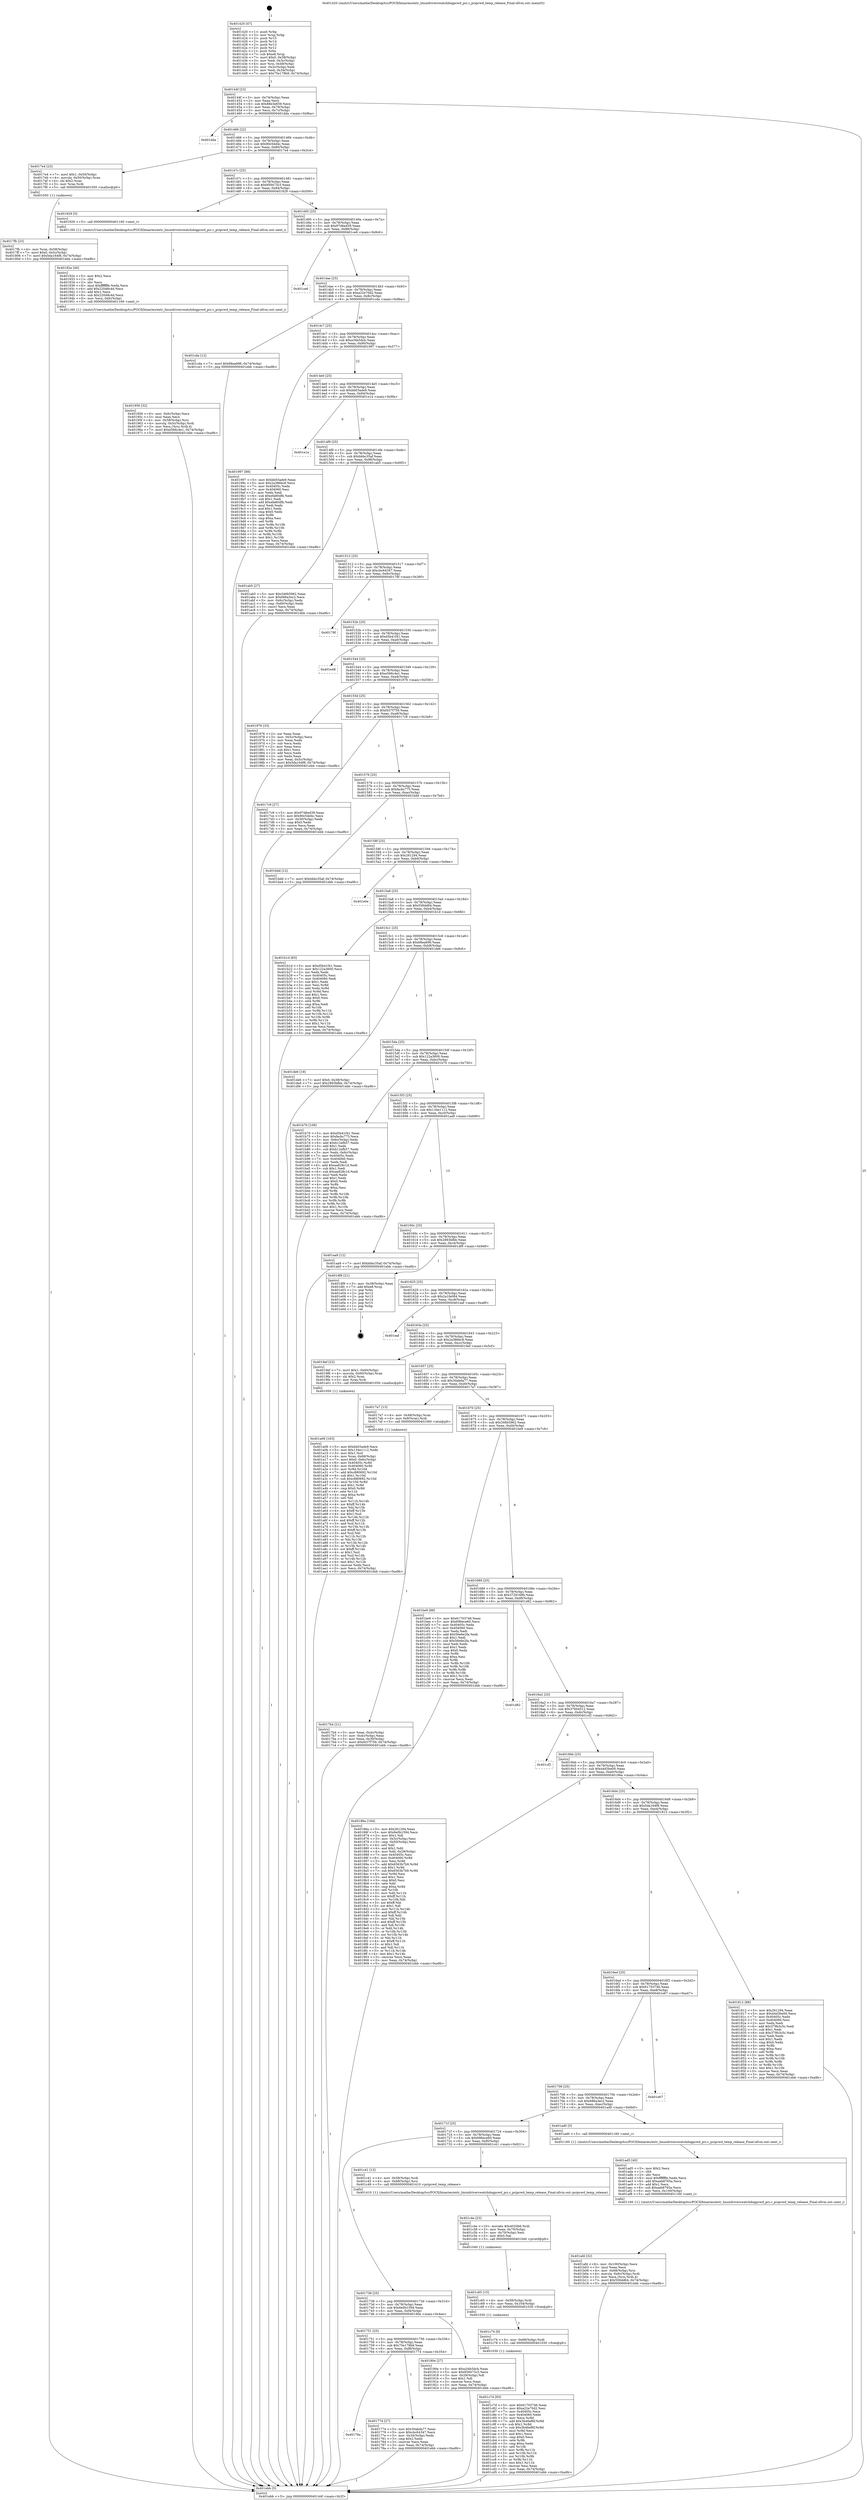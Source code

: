 digraph "0x401420" {
  label = "0x401420 (/mnt/c/Users/mathe/Desktop/tcc/POCII/binaries/extr_linuxdriverswatchdogpcwd_pci.c_pcipcwd_temp_release_Final-ollvm.out::main(0))"
  labelloc = "t"
  node[shape=record]

  Entry [label="",width=0.3,height=0.3,shape=circle,fillcolor=black,style=filled]
  "0x40144f" [label="{
     0x40144f [23]\l
     | [instrs]\l
     &nbsp;&nbsp;0x40144f \<+3\>: mov -0x74(%rbp),%eax\l
     &nbsp;&nbsp;0x401452 \<+2\>: mov %eax,%ecx\l
     &nbsp;&nbsp;0x401454 \<+6\>: sub $0x88e3e659,%ecx\l
     &nbsp;&nbsp;0x40145a \<+3\>: mov %eax,-0x78(%rbp)\l
     &nbsp;&nbsp;0x40145d \<+3\>: mov %ecx,-0x7c(%rbp)\l
     &nbsp;&nbsp;0x401460 \<+6\>: je 0000000000401dda \<main+0x9ba\>\l
  }"]
  "0x401dda" [label="{
     0x401dda\l
  }", style=dashed]
  "0x401466" [label="{
     0x401466 [22]\l
     | [instrs]\l
     &nbsp;&nbsp;0x401466 \<+5\>: jmp 000000000040146b \<main+0x4b\>\l
     &nbsp;&nbsp;0x40146b \<+3\>: mov -0x78(%rbp),%eax\l
     &nbsp;&nbsp;0x40146e \<+5\>: sub $0x90c5dd4c,%eax\l
     &nbsp;&nbsp;0x401473 \<+3\>: mov %eax,-0x80(%rbp)\l
     &nbsp;&nbsp;0x401476 \<+6\>: je 00000000004017e4 \<main+0x3c4\>\l
  }"]
  Exit [label="",width=0.3,height=0.3,shape=circle,fillcolor=black,style=filled,peripheries=2]
  "0x4017e4" [label="{
     0x4017e4 [23]\l
     | [instrs]\l
     &nbsp;&nbsp;0x4017e4 \<+7\>: movl $0x1,-0x50(%rbp)\l
     &nbsp;&nbsp;0x4017eb \<+4\>: movslq -0x50(%rbp),%rax\l
     &nbsp;&nbsp;0x4017ef \<+4\>: shl $0x2,%rax\l
     &nbsp;&nbsp;0x4017f3 \<+3\>: mov %rax,%rdi\l
     &nbsp;&nbsp;0x4017f6 \<+5\>: call 0000000000401050 \<malloc@plt\>\l
     | [calls]\l
     &nbsp;&nbsp;0x401050 \{1\} (unknown)\l
  }"]
  "0x40147c" [label="{
     0x40147c [25]\l
     | [instrs]\l
     &nbsp;&nbsp;0x40147c \<+5\>: jmp 0000000000401481 \<main+0x61\>\l
     &nbsp;&nbsp;0x401481 \<+3\>: mov -0x78(%rbp),%eax\l
     &nbsp;&nbsp;0x401484 \<+5\>: sub $0x959473c3,%eax\l
     &nbsp;&nbsp;0x401489 \<+6\>: mov %eax,-0x84(%rbp)\l
     &nbsp;&nbsp;0x40148f \<+6\>: je 0000000000401929 \<main+0x509\>\l
  }"]
  "0x401c7d" [label="{
     0x401c7d [93]\l
     | [instrs]\l
     &nbsp;&nbsp;0x401c7d \<+5\>: mov $0x61703746,%eax\l
     &nbsp;&nbsp;0x401c82 \<+5\>: mov $0xa22e70d2,%esi\l
     &nbsp;&nbsp;0x401c87 \<+7\>: mov 0x40405c,%ecx\l
     &nbsp;&nbsp;0x401c8e \<+7\>: mov 0x404060,%edx\l
     &nbsp;&nbsp;0x401c95 \<+3\>: mov %ecx,%r8d\l
     &nbsp;&nbsp;0x401c98 \<+7\>: add $0x3b46ef6f,%r8d\l
     &nbsp;&nbsp;0x401c9f \<+4\>: sub $0x1,%r8d\l
     &nbsp;&nbsp;0x401ca3 \<+7\>: sub $0x3b46ef6f,%r8d\l
     &nbsp;&nbsp;0x401caa \<+4\>: imul %r8d,%ecx\l
     &nbsp;&nbsp;0x401cae \<+3\>: and $0x1,%ecx\l
     &nbsp;&nbsp;0x401cb1 \<+3\>: cmp $0x0,%ecx\l
     &nbsp;&nbsp;0x401cb4 \<+4\>: sete %r9b\l
     &nbsp;&nbsp;0x401cb8 \<+3\>: cmp $0xa,%edx\l
     &nbsp;&nbsp;0x401cbb \<+4\>: setl %r10b\l
     &nbsp;&nbsp;0x401cbf \<+3\>: mov %r9b,%r11b\l
     &nbsp;&nbsp;0x401cc2 \<+3\>: and %r10b,%r11b\l
     &nbsp;&nbsp;0x401cc5 \<+3\>: xor %r10b,%r9b\l
     &nbsp;&nbsp;0x401cc8 \<+3\>: or %r9b,%r11b\l
     &nbsp;&nbsp;0x401ccb \<+4\>: test $0x1,%r11b\l
     &nbsp;&nbsp;0x401ccf \<+3\>: cmovne %esi,%eax\l
     &nbsp;&nbsp;0x401cd2 \<+3\>: mov %eax,-0x74(%rbp)\l
     &nbsp;&nbsp;0x401cd5 \<+5\>: jmp 0000000000401ebb \<main+0xa9b\>\l
  }"]
  "0x401929" [label="{
     0x401929 [5]\l
     | [instrs]\l
     &nbsp;&nbsp;0x401929 \<+5\>: call 0000000000401160 \<next_i\>\l
     | [calls]\l
     &nbsp;&nbsp;0x401160 \{1\} (/mnt/c/Users/mathe/Desktop/tcc/POCII/binaries/extr_linuxdriverswatchdogpcwd_pci.c_pcipcwd_temp_release_Final-ollvm.out::next_i)\l
  }"]
  "0x401495" [label="{
     0x401495 [25]\l
     | [instrs]\l
     &nbsp;&nbsp;0x401495 \<+5\>: jmp 000000000040149a \<main+0x7a\>\l
     &nbsp;&nbsp;0x40149a \<+3\>: mov -0x78(%rbp),%eax\l
     &nbsp;&nbsp;0x40149d \<+5\>: sub $0x97d6ed39,%eax\l
     &nbsp;&nbsp;0x4014a2 \<+6\>: mov %eax,-0x88(%rbp)\l
     &nbsp;&nbsp;0x4014a8 \<+6\>: je 0000000000401ce6 \<main+0x8c6\>\l
  }"]
  "0x401c74" [label="{
     0x401c74 [9]\l
     | [instrs]\l
     &nbsp;&nbsp;0x401c74 \<+4\>: mov -0x68(%rbp),%rdi\l
     &nbsp;&nbsp;0x401c78 \<+5\>: call 0000000000401030 \<free@plt\>\l
     | [calls]\l
     &nbsp;&nbsp;0x401030 \{1\} (unknown)\l
  }"]
  "0x401ce6" [label="{
     0x401ce6\l
  }", style=dashed]
  "0x4014ae" [label="{
     0x4014ae [25]\l
     | [instrs]\l
     &nbsp;&nbsp;0x4014ae \<+5\>: jmp 00000000004014b3 \<main+0x93\>\l
     &nbsp;&nbsp;0x4014b3 \<+3\>: mov -0x78(%rbp),%eax\l
     &nbsp;&nbsp;0x4014b6 \<+5\>: sub $0xa22e70d2,%eax\l
     &nbsp;&nbsp;0x4014bb \<+6\>: mov %eax,-0x8c(%rbp)\l
     &nbsp;&nbsp;0x4014c1 \<+6\>: je 0000000000401cda \<main+0x8ba\>\l
  }"]
  "0x401c65" [label="{
     0x401c65 [15]\l
     | [instrs]\l
     &nbsp;&nbsp;0x401c65 \<+4\>: mov -0x58(%rbp),%rdi\l
     &nbsp;&nbsp;0x401c69 \<+6\>: mov %eax,-0x104(%rbp)\l
     &nbsp;&nbsp;0x401c6f \<+5\>: call 0000000000401030 \<free@plt\>\l
     | [calls]\l
     &nbsp;&nbsp;0x401030 \{1\} (unknown)\l
  }"]
  "0x401cda" [label="{
     0x401cda [12]\l
     | [instrs]\l
     &nbsp;&nbsp;0x401cda \<+7\>: movl $0x68ea696,-0x74(%rbp)\l
     &nbsp;&nbsp;0x401ce1 \<+5\>: jmp 0000000000401ebb \<main+0xa9b\>\l
  }"]
  "0x4014c7" [label="{
     0x4014c7 [25]\l
     | [instrs]\l
     &nbsp;&nbsp;0x4014c7 \<+5\>: jmp 00000000004014cc \<main+0xac\>\l
     &nbsp;&nbsp;0x4014cc \<+3\>: mov -0x78(%rbp),%eax\l
     &nbsp;&nbsp;0x4014cf \<+5\>: sub $0xa34b5dcb,%eax\l
     &nbsp;&nbsp;0x4014d4 \<+6\>: mov %eax,-0x90(%rbp)\l
     &nbsp;&nbsp;0x4014da \<+6\>: je 0000000000401997 \<main+0x577\>\l
  }"]
  "0x401c4e" [label="{
     0x401c4e [23]\l
     | [instrs]\l
     &nbsp;&nbsp;0x401c4e \<+10\>: movabs $0x4020b6,%rdi\l
     &nbsp;&nbsp;0x401c58 \<+3\>: mov %eax,-0x70(%rbp)\l
     &nbsp;&nbsp;0x401c5b \<+3\>: mov -0x70(%rbp),%esi\l
     &nbsp;&nbsp;0x401c5e \<+2\>: mov $0x0,%al\l
     &nbsp;&nbsp;0x401c60 \<+5\>: call 0000000000401040 \<printf@plt\>\l
     | [calls]\l
     &nbsp;&nbsp;0x401040 \{1\} (unknown)\l
  }"]
  "0x401997" [label="{
     0x401997 [88]\l
     | [instrs]\l
     &nbsp;&nbsp;0x401997 \<+5\>: mov $0xbb03ade9,%eax\l
     &nbsp;&nbsp;0x40199c \<+5\>: mov $0x2a386bc8,%ecx\l
     &nbsp;&nbsp;0x4019a1 \<+7\>: mov 0x40405c,%edx\l
     &nbsp;&nbsp;0x4019a8 \<+7\>: mov 0x404060,%esi\l
     &nbsp;&nbsp;0x4019af \<+2\>: mov %edx,%edi\l
     &nbsp;&nbsp;0x4019b1 \<+6\>: sub $0xefa80dfb,%edi\l
     &nbsp;&nbsp;0x4019b7 \<+3\>: sub $0x1,%edi\l
     &nbsp;&nbsp;0x4019ba \<+6\>: add $0xefa80dfb,%edi\l
     &nbsp;&nbsp;0x4019c0 \<+3\>: imul %edi,%edx\l
     &nbsp;&nbsp;0x4019c3 \<+3\>: and $0x1,%edx\l
     &nbsp;&nbsp;0x4019c6 \<+3\>: cmp $0x0,%edx\l
     &nbsp;&nbsp;0x4019c9 \<+4\>: sete %r8b\l
     &nbsp;&nbsp;0x4019cd \<+3\>: cmp $0xa,%esi\l
     &nbsp;&nbsp;0x4019d0 \<+4\>: setl %r9b\l
     &nbsp;&nbsp;0x4019d4 \<+3\>: mov %r8b,%r10b\l
     &nbsp;&nbsp;0x4019d7 \<+3\>: and %r9b,%r10b\l
     &nbsp;&nbsp;0x4019da \<+3\>: xor %r9b,%r8b\l
     &nbsp;&nbsp;0x4019dd \<+3\>: or %r8b,%r10b\l
     &nbsp;&nbsp;0x4019e0 \<+4\>: test $0x1,%r10b\l
     &nbsp;&nbsp;0x4019e4 \<+3\>: cmovne %ecx,%eax\l
     &nbsp;&nbsp;0x4019e7 \<+3\>: mov %eax,-0x74(%rbp)\l
     &nbsp;&nbsp;0x4019ea \<+5\>: jmp 0000000000401ebb \<main+0xa9b\>\l
  }"]
  "0x4014e0" [label="{
     0x4014e0 [25]\l
     | [instrs]\l
     &nbsp;&nbsp;0x4014e0 \<+5\>: jmp 00000000004014e5 \<main+0xc5\>\l
     &nbsp;&nbsp;0x4014e5 \<+3\>: mov -0x78(%rbp),%eax\l
     &nbsp;&nbsp;0x4014e8 \<+5\>: sub $0xbb03ade9,%eax\l
     &nbsp;&nbsp;0x4014ed \<+6\>: mov %eax,-0x94(%rbp)\l
     &nbsp;&nbsp;0x4014f3 \<+6\>: je 0000000000401e1a \<main+0x9fa\>\l
  }"]
  "0x401afd" [label="{
     0x401afd [32]\l
     | [instrs]\l
     &nbsp;&nbsp;0x401afd \<+6\>: mov -0x100(%rbp),%ecx\l
     &nbsp;&nbsp;0x401b03 \<+3\>: imul %eax,%ecx\l
     &nbsp;&nbsp;0x401b06 \<+4\>: mov -0x68(%rbp),%rsi\l
     &nbsp;&nbsp;0x401b0a \<+4\>: movslq -0x6c(%rbp),%rdi\l
     &nbsp;&nbsp;0x401b0e \<+3\>: mov %ecx,(%rsi,%rdi,4)\l
     &nbsp;&nbsp;0x401b11 \<+7\>: movl $0x556dd64,-0x74(%rbp)\l
     &nbsp;&nbsp;0x401b18 \<+5\>: jmp 0000000000401ebb \<main+0xa9b\>\l
  }"]
  "0x401e1a" [label="{
     0x401e1a\l
  }", style=dashed]
  "0x4014f9" [label="{
     0x4014f9 [25]\l
     | [instrs]\l
     &nbsp;&nbsp;0x4014f9 \<+5\>: jmp 00000000004014fe \<main+0xde\>\l
     &nbsp;&nbsp;0x4014fe \<+3\>: mov -0x78(%rbp),%eax\l
     &nbsp;&nbsp;0x401501 \<+5\>: sub $0xbbbc35af,%eax\l
     &nbsp;&nbsp;0x401506 \<+6\>: mov %eax,-0x98(%rbp)\l
     &nbsp;&nbsp;0x40150c \<+6\>: je 0000000000401ab5 \<main+0x695\>\l
  }"]
  "0x401ad5" [label="{
     0x401ad5 [40]\l
     | [instrs]\l
     &nbsp;&nbsp;0x401ad5 \<+5\>: mov $0x2,%ecx\l
     &nbsp;&nbsp;0x401ada \<+1\>: cltd\l
     &nbsp;&nbsp;0x401adb \<+2\>: idiv %ecx\l
     &nbsp;&nbsp;0x401add \<+6\>: imul $0xfffffffe,%edx,%ecx\l
     &nbsp;&nbsp;0x401ae3 \<+6\>: add $0xaeb8765a,%ecx\l
     &nbsp;&nbsp;0x401ae9 \<+3\>: add $0x1,%ecx\l
     &nbsp;&nbsp;0x401aec \<+6\>: sub $0xaeb8765a,%ecx\l
     &nbsp;&nbsp;0x401af2 \<+6\>: mov %ecx,-0x100(%rbp)\l
     &nbsp;&nbsp;0x401af8 \<+5\>: call 0000000000401160 \<next_i\>\l
     | [calls]\l
     &nbsp;&nbsp;0x401160 \{1\} (/mnt/c/Users/mathe/Desktop/tcc/POCII/binaries/extr_linuxdriverswatchdogpcwd_pci.c_pcipcwd_temp_release_Final-ollvm.out::next_i)\l
  }"]
  "0x401ab5" [label="{
     0x401ab5 [27]\l
     | [instrs]\l
     &nbsp;&nbsp;0x401ab5 \<+5\>: mov $0x346b5962,%eax\l
     &nbsp;&nbsp;0x401aba \<+5\>: mov $0x686a3ec2,%ecx\l
     &nbsp;&nbsp;0x401abf \<+3\>: mov -0x6c(%rbp),%edx\l
     &nbsp;&nbsp;0x401ac2 \<+3\>: cmp -0x60(%rbp),%edx\l
     &nbsp;&nbsp;0x401ac5 \<+3\>: cmovl %ecx,%eax\l
     &nbsp;&nbsp;0x401ac8 \<+3\>: mov %eax,-0x74(%rbp)\l
     &nbsp;&nbsp;0x401acb \<+5\>: jmp 0000000000401ebb \<main+0xa9b\>\l
  }"]
  "0x401512" [label="{
     0x401512 [25]\l
     | [instrs]\l
     &nbsp;&nbsp;0x401512 \<+5\>: jmp 0000000000401517 \<main+0xf7\>\l
     &nbsp;&nbsp;0x401517 \<+3\>: mov -0x78(%rbp),%eax\l
     &nbsp;&nbsp;0x40151a \<+5\>: sub $0xcbc64347,%eax\l
     &nbsp;&nbsp;0x40151f \<+6\>: mov %eax,-0x9c(%rbp)\l
     &nbsp;&nbsp;0x401525 \<+6\>: je 000000000040178f \<main+0x36f\>\l
  }"]
  "0x401a06" [label="{
     0x401a06 [163]\l
     | [instrs]\l
     &nbsp;&nbsp;0x401a06 \<+5\>: mov $0xbb03ade9,%ecx\l
     &nbsp;&nbsp;0x401a0b \<+5\>: mov $0x134e1112,%edx\l
     &nbsp;&nbsp;0x401a10 \<+3\>: mov $0x1,%sil\l
     &nbsp;&nbsp;0x401a13 \<+4\>: mov %rax,-0x68(%rbp)\l
     &nbsp;&nbsp;0x401a17 \<+7\>: movl $0x0,-0x6c(%rbp)\l
     &nbsp;&nbsp;0x401a1e \<+8\>: mov 0x40405c,%r8d\l
     &nbsp;&nbsp;0x401a26 \<+8\>: mov 0x404060,%r9d\l
     &nbsp;&nbsp;0x401a2e \<+3\>: mov %r8d,%r10d\l
     &nbsp;&nbsp;0x401a31 \<+7\>: add $0xc880692,%r10d\l
     &nbsp;&nbsp;0x401a38 \<+4\>: sub $0x1,%r10d\l
     &nbsp;&nbsp;0x401a3c \<+7\>: sub $0xc880692,%r10d\l
     &nbsp;&nbsp;0x401a43 \<+4\>: imul %r10d,%r8d\l
     &nbsp;&nbsp;0x401a47 \<+4\>: and $0x1,%r8d\l
     &nbsp;&nbsp;0x401a4b \<+4\>: cmp $0x0,%r8d\l
     &nbsp;&nbsp;0x401a4f \<+4\>: sete %r11b\l
     &nbsp;&nbsp;0x401a53 \<+4\>: cmp $0xa,%r9d\l
     &nbsp;&nbsp;0x401a57 \<+3\>: setl %bl\l
     &nbsp;&nbsp;0x401a5a \<+3\>: mov %r11b,%r14b\l
     &nbsp;&nbsp;0x401a5d \<+4\>: xor $0xff,%r14b\l
     &nbsp;&nbsp;0x401a61 \<+3\>: mov %bl,%r15b\l
     &nbsp;&nbsp;0x401a64 \<+4\>: xor $0xff,%r15b\l
     &nbsp;&nbsp;0x401a68 \<+4\>: xor $0x1,%sil\l
     &nbsp;&nbsp;0x401a6c \<+3\>: mov %r14b,%r12b\l
     &nbsp;&nbsp;0x401a6f \<+4\>: and $0xff,%r12b\l
     &nbsp;&nbsp;0x401a73 \<+3\>: and %sil,%r11b\l
     &nbsp;&nbsp;0x401a76 \<+3\>: mov %r15b,%r13b\l
     &nbsp;&nbsp;0x401a79 \<+4\>: and $0xff,%r13b\l
     &nbsp;&nbsp;0x401a7d \<+3\>: and %sil,%bl\l
     &nbsp;&nbsp;0x401a80 \<+3\>: or %r11b,%r12b\l
     &nbsp;&nbsp;0x401a83 \<+3\>: or %bl,%r13b\l
     &nbsp;&nbsp;0x401a86 \<+3\>: xor %r13b,%r12b\l
     &nbsp;&nbsp;0x401a89 \<+3\>: or %r15b,%r14b\l
     &nbsp;&nbsp;0x401a8c \<+4\>: xor $0xff,%r14b\l
     &nbsp;&nbsp;0x401a90 \<+4\>: or $0x1,%sil\l
     &nbsp;&nbsp;0x401a94 \<+3\>: and %sil,%r14b\l
     &nbsp;&nbsp;0x401a97 \<+3\>: or %r14b,%r12b\l
     &nbsp;&nbsp;0x401a9a \<+4\>: test $0x1,%r12b\l
     &nbsp;&nbsp;0x401a9e \<+3\>: cmovne %edx,%ecx\l
     &nbsp;&nbsp;0x401aa1 \<+3\>: mov %ecx,-0x74(%rbp)\l
     &nbsp;&nbsp;0x401aa4 \<+5\>: jmp 0000000000401ebb \<main+0xa9b\>\l
  }"]
  "0x40178f" [label="{
     0x40178f\l
  }", style=dashed]
  "0x40152b" [label="{
     0x40152b [25]\l
     | [instrs]\l
     &nbsp;&nbsp;0x40152b \<+5\>: jmp 0000000000401530 \<main+0x110\>\l
     &nbsp;&nbsp;0x401530 \<+3\>: mov -0x78(%rbp),%eax\l
     &nbsp;&nbsp;0x401533 \<+5\>: sub $0xd5b41f41,%eax\l
     &nbsp;&nbsp;0x401538 \<+6\>: mov %eax,-0xa0(%rbp)\l
     &nbsp;&nbsp;0x40153e \<+6\>: je 0000000000401e48 \<main+0xa28\>\l
  }"]
  "0x401956" [label="{
     0x401956 [32]\l
     | [instrs]\l
     &nbsp;&nbsp;0x401956 \<+6\>: mov -0xfc(%rbp),%ecx\l
     &nbsp;&nbsp;0x40195c \<+3\>: imul %eax,%ecx\l
     &nbsp;&nbsp;0x40195f \<+4\>: mov -0x58(%rbp),%rsi\l
     &nbsp;&nbsp;0x401963 \<+4\>: movslq -0x5c(%rbp),%rdi\l
     &nbsp;&nbsp;0x401967 \<+3\>: mov %ecx,(%rsi,%rdi,4)\l
     &nbsp;&nbsp;0x40196a \<+7\>: movl $0xe566c4e1,-0x74(%rbp)\l
     &nbsp;&nbsp;0x401971 \<+5\>: jmp 0000000000401ebb \<main+0xa9b\>\l
  }"]
  "0x401e48" [label="{
     0x401e48\l
  }", style=dashed]
  "0x401544" [label="{
     0x401544 [25]\l
     | [instrs]\l
     &nbsp;&nbsp;0x401544 \<+5\>: jmp 0000000000401549 \<main+0x129\>\l
     &nbsp;&nbsp;0x401549 \<+3\>: mov -0x78(%rbp),%eax\l
     &nbsp;&nbsp;0x40154c \<+5\>: sub $0xe566c4e1,%eax\l
     &nbsp;&nbsp;0x401551 \<+6\>: mov %eax,-0xa4(%rbp)\l
     &nbsp;&nbsp;0x401557 \<+6\>: je 0000000000401976 \<main+0x556\>\l
  }"]
  "0x40192e" [label="{
     0x40192e [40]\l
     | [instrs]\l
     &nbsp;&nbsp;0x40192e \<+5\>: mov $0x2,%ecx\l
     &nbsp;&nbsp;0x401933 \<+1\>: cltd\l
     &nbsp;&nbsp;0x401934 \<+2\>: idiv %ecx\l
     &nbsp;&nbsp;0x401936 \<+6\>: imul $0xfffffffe,%edx,%ecx\l
     &nbsp;&nbsp;0x40193c \<+6\>: add $0x22048c4d,%ecx\l
     &nbsp;&nbsp;0x401942 \<+3\>: add $0x1,%ecx\l
     &nbsp;&nbsp;0x401945 \<+6\>: sub $0x22048c4d,%ecx\l
     &nbsp;&nbsp;0x40194b \<+6\>: mov %ecx,-0xfc(%rbp)\l
     &nbsp;&nbsp;0x401951 \<+5\>: call 0000000000401160 \<next_i\>\l
     | [calls]\l
     &nbsp;&nbsp;0x401160 \{1\} (/mnt/c/Users/mathe/Desktop/tcc/POCII/binaries/extr_linuxdriverswatchdogpcwd_pci.c_pcipcwd_temp_release_Final-ollvm.out::next_i)\l
  }"]
  "0x401976" [label="{
     0x401976 [33]\l
     | [instrs]\l
     &nbsp;&nbsp;0x401976 \<+2\>: xor %eax,%eax\l
     &nbsp;&nbsp;0x401978 \<+3\>: mov -0x5c(%rbp),%ecx\l
     &nbsp;&nbsp;0x40197b \<+2\>: mov %eax,%edx\l
     &nbsp;&nbsp;0x40197d \<+2\>: sub %ecx,%edx\l
     &nbsp;&nbsp;0x40197f \<+2\>: mov %eax,%ecx\l
     &nbsp;&nbsp;0x401981 \<+3\>: sub $0x1,%ecx\l
     &nbsp;&nbsp;0x401984 \<+2\>: add %ecx,%edx\l
     &nbsp;&nbsp;0x401986 \<+2\>: sub %edx,%eax\l
     &nbsp;&nbsp;0x401988 \<+3\>: mov %eax,-0x5c(%rbp)\l
     &nbsp;&nbsp;0x40198b \<+7\>: movl $0x5da164f8,-0x74(%rbp)\l
     &nbsp;&nbsp;0x401992 \<+5\>: jmp 0000000000401ebb \<main+0xa9b\>\l
  }"]
  "0x40155d" [label="{
     0x40155d [25]\l
     | [instrs]\l
     &nbsp;&nbsp;0x40155d \<+5\>: jmp 0000000000401562 \<main+0x142\>\l
     &nbsp;&nbsp;0x401562 \<+3\>: mov -0x78(%rbp),%eax\l
     &nbsp;&nbsp;0x401565 \<+5\>: sub $0xf437f759,%eax\l
     &nbsp;&nbsp;0x40156a \<+6\>: mov %eax,-0xa8(%rbp)\l
     &nbsp;&nbsp;0x401570 \<+6\>: je 00000000004017c9 \<main+0x3a9\>\l
  }"]
  "0x4017fb" [label="{
     0x4017fb [23]\l
     | [instrs]\l
     &nbsp;&nbsp;0x4017fb \<+4\>: mov %rax,-0x58(%rbp)\l
     &nbsp;&nbsp;0x4017ff \<+7\>: movl $0x0,-0x5c(%rbp)\l
     &nbsp;&nbsp;0x401806 \<+7\>: movl $0x5da164f8,-0x74(%rbp)\l
     &nbsp;&nbsp;0x40180d \<+5\>: jmp 0000000000401ebb \<main+0xa9b\>\l
  }"]
  "0x4017c9" [label="{
     0x4017c9 [27]\l
     | [instrs]\l
     &nbsp;&nbsp;0x4017c9 \<+5\>: mov $0x97d6ed39,%eax\l
     &nbsp;&nbsp;0x4017ce \<+5\>: mov $0x90c5dd4c,%ecx\l
     &nbsp;&nbsp;0x4017d3 \<+3\>: mov -0x30(%rbp),%edx\l
     &nbsp;&nbsp;0x4017d6 \<+3\>: cmp $0x0,%edx\l
     &nbsp;&nbsp;0x4017d9 \<+3\>: cmove %ecx,%eax\l
     &nbsp;&nbsp;0x4017dc \<+3\>: mov %eax,-0x74(%rbp)\l
     &nbsp;&nbsp;0x4017df \<+5\>: jmp 0000000000401ebb \<main+0xa9b\>\l
  }"]
  "0x401576" [label="{
     0x401576 [25]\l
     | [instrs]\l
     &nbsp;&nbsp;0x401576 \<+5\>: jmp 000000000040157b \<main+0x15b\>\l
     &nbsp;&nbsp;0x40157b \<+3\>: mov -0x78(%rbp),%eax\l
     &nbsp;&nbsp;0x40157e \<+5\>: sub $0xfacbc775,%eax\l
     &nbsp;&nbsp;0x401583 \<+6\>: mov %eax,-0xac(%rbp)\l
     &nbsp;&nbsp;0x401589 \<+6\>: je 0000000000401bdd \<main+0x7bd\>\l
  }"]
  "0x4017b4" [label="{
     0x4017b4 [21]\l
     | [instrs]\l
     &nbsp;&nbsp;0x4017b4 \<+3\>: mov %eax,-0x4c(%rbp)\l
     &nbsp;&nbsp;0x4017b7 \<+3\>: mov -0x4c(%rbp),%eax\l
     &nbsp;&nbsp;0x4017ba \<+3\>: mov %eax,-0x30(%rbp)\l
     &nbsp;&nbsp;0x4017bd \<+7\>: movl $0xf437f759,-0x74(%rbp)\l
     &nbsp;&nbsp;0x4017c4 \<+5\>: jmp 0000000000401ebb \<main+0xa9b\>\l
  }"]
  "0x401bdd" [label="{
     0x401bdd [12]\l
     | [instrs]\l
     &nbsp;&nbsp;0x401bdd \<+7\>: movl $0xbbbc35af,-0x74(%rbp)\l
     &nbsp;&nbsp;0x401be4 \<+5\>: jmp 0000000000401ebb \<main+0xa9b\>\l
  }"]
  "0x40158f" [label="{
     0x40158f [25]\l
     | [instrs]\l
     &nbsp;&nbsp;0x40158f \<+5\>: jmp 0000000000401594 \<main+0x174\>\l
     &nbsp;&nbsp;0x401594 \<+3\>: mov -0x78(%rbp),%eax\l
     &nbsp;&nbsp;0x401597 \<+5\>: sub $0x261294,%eax\l
     &nbsp;&nbsp;0x40159c \<+6\>: mov %eax,-0xb0(%rbp)\l
     &nbsp;&nbsp;0x4015a2 \<+6\>: je 0000000000401e0e \<main+0x9ee\>\l
  }"]
  "0x401420" [label="{
     0x401420 [47]\l
     | [instrs]\l
     &nbsp;&nbsp;0x401420 \<+1\>: push %rbp\l
     &nbsp;&nbsp;0x401421 \<+3\>: mov %rsp,%rbp\l
     &nbsp;&nbsp;0x401424 \<+2\>: push %r15\l
     &nbsp;&nbsp;0x401426 \<+2\>: push %r14\l
     &nbsp;&nbsp;0x401428 \<+2\>: push %r13\l
     &nbsp;&nbsp;0x40142a \<+2\>: push %r12\l
     &nbsp;&nbsp;0x40142c \<+1\>: push %rbx\l
     &nbsp;&nbsp;0x40142d \<+7\>: sub $0xe8,%rsp\l
     &nbsp;&nbsp;0x401434 \<+7\>: movl $0x0,-0x38(%rbp)\l
     &nbsp;&nbsp;0x40143b \<+3\>: mov %edi,-0x3c(%rbp)\l
     &nbsp;&nbsp;0x40143e \<+4\>: mov %rsi,-0x48(%rbp)\l
     &nbsp;&nbsp;0x401442 \<+3\>: mov -0x3c(%rbp),%edi\l
     &nbsp;&nbsp;0x401445 \<+3\>: mov %edi,-0x34(%rbp)\l
     &nbsp;&nbsp;0x401448 \<+7\>: movl $0x75e178b9,-0x74(%rbp)\l
  }"]
  "0x401e0e" [label="{
     0x401e0e\l
  }", style=dashed]
  "0x4015a8" [label="{
     0x4015a8 [25]\l
     | [instrs]\l
     &nbsp;&nbsp;0x4015a8 \<+5\>: jmp 00000000004015ad \<main+0x18d\>\l
     &nbsp;&nbsp;0x4015ad \<+3\>: mov -0x78(%rbp),%eax\l
     &nbsp;&nbsp;0x4015b0 \<+5\>: sub $0x556dd64,%eax\l
     &nbsp;&nbsp;0x4015b5 \<+6\>: mov %eax,-0xb4(%rbp)\l
     &nbsp;&nbsp;0x4015bb \<+6\>: je 0000000000401b1d \<main+0x6fd\>\l
  }"]
  "0x401ebb" [label="{
     0x401ebb [5]\l
     | [instrs]\l
     &nbsp;&nbsp;0x401ebb \<+5\>: jmp 000000000040144f \<main+0x2f\>\l
  }"]
  "0x401b1d" [label="{
     0x401b1d [83]\l
     | [instrs]\l
     &nbsp;&nbsp;0x401b1d \<+5\>: mov $0xd5b41f41,%eax\l
     &nbsp;&nbsp;0x401b22 \<+5\>: mov $0x122a3600,%ecx\l
     &nbsp;&nbsp;0x401b27 \<+2\>: xor %edx,%edx\l
     &nbsp;&nbsp;0x401b29 \<+7\>: mov 0x40405c,%esi\l
     &nbsp;&nbsp;0x401b30 \<+7\>: mov 0x404060,%edi\l
     &nbsp;&nbsp;0x401b37 \<+3\>: sub $0x1,%edx\l
     &nbsp;&nbsp;0x401b3a \<+3\>: mov %esi,%r8d\l
     &nbsp;&nbsp;0x401b3d \<+3\>: add %edx,%r8d\l
     &nbsp;&nbsp;0x401b40 \<+4\>: imul %r8d,%esi\l
     &nbsp;&nbsp;0x401b44 \<+3\>: and $0x1,%esi\l
     &nbsp;&nbsp;0x401b47 \<+3\>: cmp $0x0,%esi\l
     &nbsp;&nbsp;0x401b4a \<+4\>: sete %r9b\l
     &nbsp;&nbsp;0x401b4e \<+3\>: cmp $0xa,%edi\l
     &nbsp;&nbsp;0x401b51 \<+4\>: setl %r10b\l
     &nbsp;&nbsp;0x401b55 \<+3\>: mov %r9b,%r11b\l
     &nbsp;&nbsp;0x401b58 \<+3\>: and %r10b,%r11b\l
     &nbsp;&nbsp;0x401b5b \<+3\>: xor %r10b,%r9b\l
     &nbsp;&nbsp;0x401b5e \<+3\>: or %r9b,%r11b\l
     &nbsp;&nbsp;0x401b61 \<+4\>: test $0x1,%r11b\l
     &nbsp;&nbsp;0x401b65 \<+3\>: cmovne %ecx,%eax\l
     &nbsp;&nbsp;0x401b68 \<+3\>: mov %eax,-0x74(%rbp)\l
     &nbsp;&nbsp;0x401b6b \<+5\>: jmp 0000000000401ebb \<main+0xa9b\>\l
  }"]
  "0x4015c1" [label="{
     0x4015c1 [25]\l
     | [instrs]\l
     &nbsp;&nbsp;0x4015c1 \<+5\>: jmp 00000000004015c6 \<main+0x1a6\>\l
     &nbsp;&nbsp;0x4015c6 \<+3\>: mov -0x78(%rbp),%eax\l
     &nbsp;&nbsp;0x4015c9 \<+5\>: sub $0x68ea696,%eax\l
     &nbsp;&nbsp;0x4015ce \<+6\>: mov %eax,-0xb8(%rbp)\l
     &nbsp;&nbsp;0x4015d4 \<+6\>: je 0000000000401de6 \<main+0x9c6\>\l
  }"]
  "0x40176a" [label="{
     0x40176a\l
  }", style=dashed]
  "0x401de6" [label="{
     0x401de6 [19]\l
     | [instrs]\l
     &nbsp;&nbsp;0x401de6 \<+7\>: movl $0x0,-0x38(%rbp)\l
     &nbsp;&nbsp;0x401ded \<+7\>: movl $0x2893bfbb,-0x74(%rbp)\l
     &nbsp;&nbsp;0x401df4 \<+5\>: jmp 0000000000401ebb \<main+0xa9b\>\l
  }"]
  "0x4015da" [label="{
     0x4015da [25]\l
     | [instrs]\l
     &nbsp;&nbsp;0x4015da \<+5\>: jmp 00000000004015df \<main+0x1bf\>\l
     &nbsp;&nbsp;0x4015df \<+3\>: mov -0x78(%rbp),%eax\l
     &nbsp;&nbsp;0x4015e2 \<+5\>: sub $0x122a3600,%eax\l
     &nbsp;&nbsp;0x4015e7 \<+6\>: mov %eax,-0xbc(%rbp)\l
     &nbsp;&nbsp;0x4015ed \<+6\>: je 0000000000401b70 \<main+0x750\>\l
  }"]
  "0x401774" [label="{
     0x401774 [27]\l
     | [instrs]\l
     &nbsp;&nbsp;0x401774 \<+5\>: mov $0x30abda77,%eax\l
     &nbsp;&nbsp;0x401779 \<+5\>: mov $0xcbc64347,%ecx\l
     &nbsp;&nbsp;0x40177e \<+3\>: mov -0x34(%rbp),%edx\l
     &nbsp;&nbsp;0x401781 \<+3\>: cmp $0x2,%edx\l
     &nbsp;&nbsp;0x401784 \<+3\>: cmovne %ecx,%eax\l
     &nbsp;&nbsp;0x401787 \<+3\>: mov %eax,-0x74(%rbp)\l
     &nbsp;&nbsp;0x40178a \<+5\>: jmp 0000000000401ebb \<main+0xa9b\>\l
  }"]
  "0x401b70" [label="{
     0x401b70 [109]\l
     | [instrs]\l
     &nbsp;&nbsp;0x401b70 \<+5\>: mov $0xd5b41f41,%eax\l
     &nbsp;&nbsp;0x401b75 \<+5\>: mov $0xfacbc775,%ecx\l
     &nbsp;&nbsp;0x401b7a \<+3\>: mov -0x6c(%rbp),%edx\l
     &nbsp;&nbsp;0x401b7d \<+6\>: add $0xb12efb57,%edx\l
     &nbsp;&nbsp;0x401b83 \<+3\>: add $0x1,%edx\l
     &nbsp;&nbsp;0x401b86 \<+6\>: sub $0xb12efb57,%edx\l
     &nbsp;&nbsp;0x401b8c \<+3\>: mov %edx,-0x6c(%rbp)\l
     &nbsp;&nbsp;0x401b8f \<+7\>: mov 0x40405c,%edx\l
     &nbsp;&nbsp;0x401b96 \<+7\>: mov 0x404060,%esi\l
     &nbsp;&nbsp;0x401b9d \<+2\>: mov %edx,%edi\l
     &nbsp;&nbsp;0x401b9f \<+6\>: add $0xaa828c1d,%edi\l
     &nbsp;&nbsp;0x401ba5 \<+3\>: sub $0x1,%edi\l
     &nbsp;&nbsp;0x401ba8 \<+6\>: sub $0xaa828c1d,%edi\l
     &nbsp;&nbsp;0x401bae \<+3\>: imul %edi,%edx\l
     &nbsp;&nbsp;0x401bb1 \<+3\>: and $0x1,%edx\l
     &nbsp;&nbsp;0x401bb4 \<+3\>: cmp $0x0,%edx\l
     &nbsp;&nbsp;0x401bb7 \<+4\>: sete %r8b\l
     &nbsp;&nbsp;0x401bbb \<+3\>: cmp $0xa,%esi\l
     &nbsp;&nbsp;0x401bbe \<+4\>: setl %r9b\l
     &nbsp;&nbsp;0x401bc2 \<+3\>: mov %r8b,%r10b\l
     &nbsp;&nbsp;0x401bc5 \<+3\>: and %r9b,%r10b\l
     &nbsp;&nbsp;0x401bc8 \<+3\>: xor %r9b,%r8b\l
     &nbsp;&nbsp;0x401bcb \<+3\>: or %r8b,%r10b\l
     &nbsp;&nbsp;0x401bce \<+4\>: test $0x1,%r10b\l
     &nbsp;&nbsp;0x401bd2 \<+3\>: cmovne %ecx,%eax\l
     &nbsp;&nbsp;0x401bd5 \<+3\>: mov %eax,-0x74(%rbp)\l
     &nbsp;&nbsp;0x401bd8 \<+5\>: jmp 0000000000401ebb \<main+0xa9b\>\l
  }"]
  "0x4015f3" [label="{
     0x4015f3 [25]\l
     | [instrs]\l
     &nbsp;&nbsp;0x4015f3 \<+5\>: jmp 00000000004015f8 \<main+0x1d8\>\l
     &nbsp;&nbsp;0x4015f8 \<+3\>: mov -0x78(%rbp),%eax\l
     &nbsp;&nbsp;0x4015fb \<+5\>: sub $0x134e1112,%eax\l
     &nbsp;&nbsp;0x401600 \<+6\>: mov %eax,-0xc0(%rbp)\l
     &nbsp;&nbsp;0x401606 \<+6\>: je 0000000000401aa9 \<main+0x689\>\l
  }"]
  "0x401751" [label="{
     0x401751 [25]\l
     | [instrs]\l
     &nbsp;&nbsp;0x401751 \<+5\>: jmp 0000000000401756 \<main+0x336\>\l
     &nbsp;&nbsp;0x401756 \<+3\>: mov -0x78(%rbp),%eax\l
     &nbsp;&nbsp;0x401759 \<+5\>: sub $0x75e178b9,%eax\l
     &nbsp;&nbsp;0x40175e \<+6\>: mov %eax,-0xf8(%rbp)\l
     &nbsp;&nbsp;0x401764 \<+6\>: je 0000000000401774 \<main+0x354\>\l
  }"]
  "0x401aa9" [label="{
     0x401aa9 [12]\l
     | [instrs]\l
     &nbsp;&nbsp;0x401aa9 \<+7\>: movl $0xbbbc35af,-0x74(%rbp)\l
     &nbsp;&nbsp;0x401ab0 \<+5\>: jmp 0000000000401ebb \<main+0xa9b\>\l
  }"]
  "0x40160c" [label="{
     0x40160c [25]\l
     | [instrs]\l
     &nbsp;&nbsp;0x40160c \<+5\>: jmp 0000000000401611 \<main+0x1f1\>\l
     &nbsp;&nbsp;0x401611 \<+3\>: mov -0x78(%rbp),%eax\l
     &nbsp;&nbsp;0x401614 \<+5\>: sub $0x2893bfbb,%eax\l
     &nbsp;&nbsp;0x401619 \<+6\>: mov %eax,-0xc4(%rbp)\l
     &nbsp;&nbsp;0x40161f \<+6\>: je 0000000000401df9 \<main+0x9d9\>\l
  }"]
  "0x40190e" [label="{
     0x40190e [27]\l
     | [instrs]\l
     &nbsp;&nbsp;0x40190e \<+5\>: mov $0xa34b5dcb,%eax\l
     &nbsp;&nbsp;0x401913 \<+5\>: mov $0x959473c3,%ecx\l
     &nbsp;&nbsp;0x401918 \<+3\>: mov -0x29(%rbp),%dl\l
     &nbsp;&nbsp;0x40191b \<+3\>: test $0x1,%dl\l
     &nbsp;&nbsp;0x40191e \<+3\>: cmovne %ecx,%eax\l
     &nbsp;&nbsp;0x401921 \<+3\>: mov %eax,-0x74(%rbp)\l
     &nbsp;&nbsp;0x401924 \<+5\>: jmp 0000000000401ebb \<main+0xa9b\>\l
  }"]
  "0x401df9" [label="{
     0x401df9 [21]\l
     | [instrs]\l
     &nbsp;&nbsp;0x401df9 \<+3\>: mov -0x38(%rbp),%eax\l
     &nbsp;&nbsp;0x401dfc \<+7\>: add $0xe8,%rsp\l
     &nbsp;&nbsp;0x401e03 \<+1\>: pop %rbx\l
     &nbsp;&nbsp;0x401e04 \<+2\>: pop %r12\l
     &nbsp;&nbsp;0x401e06 \<+2\>: pop %r13\l
     &nbsp;&nbsp;0x401e08 \<+2\>: pop %r14\l
     &nbsp;&nbsp;0x401e0a \<+2\>: pop %r15\l
     &nbsp;&nbsp;0x401e0c \<+1\>: pop %rbp\l
     &nbsp;&nbsp;0x401e0d \<+1\>: ret\l
  }"]
  "0x401625" [label="{
     0x401625 [25]\l
     | [instrs]\l
     &nbsp;&nbsp;0x401625 \<+5\>: jmp 000000000040162a \<main+0x20a\>\l
     &nbsp;&nbsp;0x40162a \<+3\>: mov -0x78(%rbp),%eax\l
     &nbsp;&nbsp;0x40162d \<+5\>: sub $0x2a1fa084,%eax\l
     &nbsp;&nbsp;0x401632 \<+6\>: mov %eax,-0xc8(%rbp)\l
     &nbsp;&nbsp;0x401638 \<+6\>: je 0000000000401eaf \<main+0xa8f\>\l
  }"]
  "0x401738" [label="{
     0x401738 [25]\l
     | [instrs]\l
     &nbsp;&nbsp;0x401738 \<+5\>: jmp 000000000040173d \<main+0x31d\>\l
     &nbsp;&nbsp;0x40173d \<+3\>: mov -0x78(%rbp),%eax\l
     &nbsp;&nbsp;0x401740 \<+5\>: sub $0x6e0b1594,%eax\l
     &nbsp;&nbsp;0x401745 \<+6\>: mov %eax,-0xf4(%rbp)\l
     &nbsp;&nbsp;0x40174b \<+6\>: je 000000000040190e \<main+0x4ee\>\l
  }"]
  "0x401eaf" [label="{
     0x401eaf\l
  }", style=dashed]
  "0x40163e" [label="{
     0x40163e [25]\l
     | [instrs]\l
     &nbsp;&nbsp;0x40163e \<+5\>: jmp 0000000000401643 \<main+0x223\>\l
     &nbsp;&nbsp;0x401643 \<+3\>: mov -0x78(%rbp),%eax\l
     &nbsp;&nbsp;0x401646 \<+5\>: sub $0x2a386bc8,%eax\l
     &nbsp;&nbsp;0x40164b \<+6\>: mov %eax,-0xcc(%rbp)\l
     &nbsp;&nbsp;0x401651 \<+6\>: je 00000000004019ef \<main+0x5cf\>\l
  }"]
  "0x401c41" [label="{
     0x401c41 [13]\l
     | [instrs]\l
     &nbsp;&nbsp;0x401c41 \<+4\>: mov -0x58(%rbp),%rdi\l
     &nbsp;&nbsp;0x401c45 \<+4\>: mov -0x68(%rbp),%rsi\l
     &nbsp;&nbsp;0x401c49 \<+5\>: call 0000000000401410 \<pcipcwd_temp_release\>\l
     | [calls]\l
     &nbsp;&nbsp;0x401410 \{1\} (/mnt/c/Users/mathe/Desktop/tcc/POCII/binaries/extr_linuxdriverswatchdogpcwd_pci.c_pcipcwd_temp_release_Final-ollvm.out::pcipcwd_temp_release)\l
  }"]
  "0x4019ef" [label="{
     0x4019ef [23]\l
     | [instrs]\l
     &nbsp;&nbsp;0x4019ef \<+7\>: movl $0x1,-0x60(%rbp)\l
     &nbsp;&nbsp;0x4019f6 \<+4\>: movslq -0x60(%rbp),%rax\l
     &nbsp;&nbsp;0x4019fa \<+4\>: shl $0x2,%rax\l
     &nbsp;&nbsp;0x4019fe \<+3\>: mov %rax,%rdi\l
     &nbsp;&nbsp;0x401a01 \<+5\>: call 0000000000401050 \<malloc@plt\>\l
     | [calls]\l
     &nbsp;&nbsp;0x401050 \{1\} (unknown)\l
  }"]
  "0x401657" [label="{
     0x401657 [25]\l
     | [instrs]\l
     &nbsp;&nbsp;0x401657 \<+5\>: jmp 000000000040165c \<main+0x23c\>\l
     &nbsp;&nbsp;0x40165c \<+3\>: mov -0x78(%rbp),%eax\l
     &nbsp;&nbsp;0x40165f \<+5\>: sub $0x30abda77,%eax\l
     &nbsp;&nbsp;0x401664 \<+6\>: mov %eax,-0xd0(%rbp)\l
     &nbsp;&nbsp;0x40166a \<+6\>: je 00000000004017a7 \<main+0x387\>\l
  }"]
  "0x40171f" [label="{
     0x40171f [25]\l
     | [instrs]\l
     &nbsp;&nbsp;0x40171f \<+5\>: jmp 0000000000401724 \<main+0x304\>\l
     &nbsp;&nbsp;0x401724 \<+3\>: mov -0x78(%rbp),%eax\l
     &nbsp;&nbsp;0x401727 \<+5\>: sub $0x696ece60,%eax\l
     &nbsp;&nbsp;0x40172c \<+6\>: mov %eax,-0xf0(%rbp)\l
     &nbsp;&nbsp;0x401732 \<+6\>: je 0000000000401c41 \<main+0x821\>\l
  }"]
  "0x4017a7" [label="{
     0x4017a7 [13]\l
     | [instrs]\l
     &nbsp;&nbsp;0x4017a7 \<+4\>: mov -0x48(%rbp),%rax\l
     &nbsp;&nbsp;0x4017ab \<+4\>: mov 0x8(%rax),%rdi\l
     &nbsp;&nbsp;0x4017af \<+5\>: call 0000000000401060 \<atoi@plt\>\l
     | [calls]\l
     &nbsp;&nbsp;0x401060 \{1\} (unknown)\l
  }"]
  "0x401670" [label="{
     0x401670 [25]\l
     | [instrs]\l
     &nbsp;&nbsp;0x401670 \<+5\>: jmp 0000000000401675 \<main+0x255\>\l
     &nbsp;&nbsp;0x401675 \<+3\>: mov -0x78(%rbp),%eax\l
     &nbsp;&nbsp;0x401678 \<+5\>: sub $0x346b5962,%eax\l
     &nbsp;&nbsp;0x40167d \<+6\>: mov %eax,-0xd4(%rbp)\l
     &nbsp;&nbsp;0x401683 \<+6\>: je 0000000000401be9 \<main+0x7c9\>\l
  }"]
  "0x401ad0" [label="{
     0x401ad0 [5]\l
     | [instrs]\l
     &nbsp;&nbsp;0x401ad0 \<+5\>: call 0000000000401160 \<next_i\>\l
     | [calls]\l
     &nbsp;&nbsp;0x401160 \{1\} (/mnt/c/Users/mathe/Desktop/tcc/POCII/binaries/extr_linuxdriverswatchdogpcwd_pci.c_pcipcwd_temp_release_Final-ollvm.out::next_i)\l
  }"]
  "0x401be9" [label="{
     0x401be9 [88]\l
     | [instrs]\l
     &nbsp;&nbsp;0x401be9 \<+5\>: mov $0x61703746,%eax\l
     &nbsp;&nbsp;0x401bee \<+5\>: mov $0x696ece60,%ecx\l
     &nbsp;&nbsp;0x401bf3 \<+7\>: mov 0x40405c,%edx\l
     &nbsp;&nbsp;0x401bfa \<+7\>: mov 0x404060,%esi\l
     &nbsp;&nbsp;0x401c01 \<+2\>: mov %edx,%edi\l
     &nbsp;&nbsp;0x401c03 \<+6\>: add $0x56e6e2fa,%edi\l
     &nbsp;&nbsp;0x401c09 \<+3\>: sub $0x1,%edi\l
     &nbsp;&nbsp;0x401c0c \<+6\>: sub $0x56e6e2fa,%edi\l
     &nbsp;&nbsp;0x401c12 \<+3\>: imul %edi,%edx\l
     &nbsp;&nbsp;0x401c15 \<+3\>: and $0x1,%edx\l
     &nbsp;&nbsp;0x401c18 \<+3\>: cmp $0x0,%edx\l
     &nbsp;&nbsp;0x401c1b \<+4\>: sete %r8b\l
     &nbsp;&nbsp;0x401c1f \<+3\>: cmp $0xa,%esi\l
     &nbsp;&nbsp;0x401c22 \<+4\>: setl %r9b\l
     &nbsp;&nbsp;0x401c26 \<+3\>: mov %r8b,%r10b\l
     &nbsp;&nbsp;0x401c29 \<+3\>: and %r9b,%r10b\l
     &nbsp;&nbsp;0x401c2c \<+3\>: xor %r9b,%r8b\l
     &nbsp;&nbsp;0x401c2f \<+3\>: or %r8b,%r10b\l
     &nbsp;&nbsp;0x401c32 \<+4\>: test $0x1,%r10b\l
     &nbsp;&nbsp;0x401c36 \<+3\>: cmovne %ecx,%eax\l
     &nbsp;&nbsp;0x401c39 \<+3\>: mov %eax,-0x74(%rbp)\l
     &nbsp;&nbsp;0x401c3c \<+5\>: jmp 0000000000401ebb \<main+0xa9b\>\l
  }"]
  "0x401689" [label="{
     0x401689 [25]\l
     | [instrs]\l
     &nbsp;&nbsp;0x401689 \<+5\>: jmp 000000000040168e \<main+0x26e\>\l
     &nbsp;&nbsp;0x40168e \<+3\>: mov -0x78(%rbp),%eax\l
     &nbsp;&nbsp;0x401691 \<+5\>: sub $0x3729168b,%eax\l
     &nbsp;&nbsp;0x401696 \<+6\>: mov %eax,-0xd8(%rbp)\l
     &nbsp;&nbsp;0x40169c \<+6\>: je 0000000000401d82 \<main+0x962\>\l
  }"]
  "0x401706" [label="{
     0x401706 [25]\l
     | [instrs]\l
     &nbsp;&nbsp;0x401706 \<+5\>: jmp 000000000040170b \<main+0x2eb\>\l
     &nbsp;&nbsp;0x40170b \<+3\>: mov -0x78(%rbp),%eax\l
     &nbsp;&nbsp;0x40170e \<+5\>: sub $0x686a3ec2,%eax\l
     &nbsp;&nbsp;0x401713 \<+6\>: mov %eax,-0xec(%rbp)\l
     &nbsp;&nbsp;0x401719 \<+6\>: je 0000000000401ad0 \<main+0x6b0\>\l
  }"]
  "0x401d82" [label="{
     0x401d82\l
  }", style=dashed]
  "0x4016a2" [label="{
     0x4016a2 [25]\l
     | [instrs]\l
     &nbsp;&nbsp;0x4016a2 \<+5\>: jmp 00000000004016a7 \<main+0x287\>\l
     &nbsp;&nbsp;0x4016a7 \<+3\>: mov -0x78(%rbp),%eax\l
     &nbsp;&nbsp;0x4016aa \<+5\>: sub $0x37604512,%eax\l
     &nbsp;&nbsp;0x4016af \<+6\>: mov %eax,-0xdc(%rbp)\l
     &nbsp;&nbsp;0x4016b5 \<+6\>: je 0000000000401cf2 \<main+0x8d2\>\l
  }"]
  "0x401e67" [label="{
     0x401e67\l
  }", style=dashed]
  "0x401cf2" [label="{
     0x401cf2\l
  }", style=dashed]
  "0x4016bb" [label="{
     0x4016bb [25]\l
     | [instrs]\l
     &nbsp;&nbsp;0x4016bb \<+5\>: jmp 00000000004016c0 \<main+0x2a0\>\l
     &nbsp;&nbsp;0x4016c0 \<+3\>: mov -0x78(%rbp),%eax\l
     &nbsp;&nbsp;0x4016c3 \<+5\>: sub $0x44d3be00,%eax\l
     &nbsp;&nbsp;0x4016c8 \<+6\>: mov %eax,-0xe0(%rbp)\l
     &nbsp;&nbsp;0x4016ce \<+6\>: je 000000000040186a \<main+0x44a\>\l
  }"]
  "0x4016ed" [label="{
     0x4016ed [25]\l
     | [instrs]\l
     &nbsp;&nbsp;0x4016ed \<+5\>: jmp 00000000004016f2 \<main+0x2d2\>\l
     &nbsp;&nbsp;0x4016f2 \<+3\>: mov -0x78(%rbp),%eax\l
     &nbsp;&nbsp;0x4016f5 \<+5\>: sub $0x61703746,%eax\l
     &nbsp;&nbsp;0x4016fa \<+6\>: mov %eax,-0xe8(%rbp)\l
     &nbsp;&nbsp;0x401700 \<+6\>: je 0000000000401e67 \<main+0xa47\>\l
  }"]
  "0x40186a" [label="{
     0x40186a [164]\l
     | [instrs]\l
     &nbsp;&nbsp;0x40186a \<+5\>: mov $0x261294,%eax\l
     &nbsp;&nbsp;0x40186f \<+5\>: mov $0x6e0b1594,%ecx\l
     &nbsp;&nbsp;0x401874 \<+2\>: mov $0x1,%dl\l
     &nbsp;&nbsp;0x401876 \<+3\>: mov -0x5c(%rbp),%esi\l
     &nbsp;&nbsp;0x401879 \<+3\>: cmp -0x50(%rbp),%esi\l
     &nbsp;&nbsp;0x40187c \<+4\>: setl %dil\l
     &nbsp;&nbsp;0x401880 \<+4\>: and $0x1,%dil\l
     &nbsp;&nbsp;0x401884 \<+4\>: mov %dil,-0x29(%rbp)\l
     &nbsp;&nbsp;0x401888 \<+7\>: mov 0x40405c,%esi\l
     &nbsp;&nbsp;0x40188f \<+8\>: mov 0x404060,%r8d\l
     &nbsp;&nbsp;0x401897 \<+3\>: mov %esi,%r9d\l
     &nbsp;&nbsp;0x40189a \<+7\>: add $0x6563b7b9,%r9d\l
     &nbsp;&nbsp;0x4018a1 \<+4\>: sub $0x1,%r9d\l
     &nbsp;&nbsp;0x4018a5 \<+7\>: sub $0x6563b7b9,%r9d\l
     &nbsp;&nbsp;0x4018ac \<+4\>: imul %r9d,%esi\l
     &nbsp;&nbsp;0x4018b0 \<+3\>: and $0x1,%esi\l
     &nbsp;&nbsp;0x4018b3 \<+3\>: cmp $0x0,%esi\l
     &nbsp;&nbsp;0x4018b6 \<+4\>: sete %dil\l
     &nbsp;&nbsp;0x4018ba \<+4\>: cmp $0xa,%r8d\l
     &nbsp;&nbsp;0x4018be \<+4\>: setl %r10b\l
     &nbsp;&nbsp;0x4018c2 \<+3\>: mov %dil,%r11b\l
     &nbsp;&nbsp;0x4018c5 \<+4\>: xor $0xff,%r11b\l
     &nbsp;&nbsp;0x4018c9 \<+3\>: mov %r10b,%bl\l
     &nbsp;&nbsp;0x4018cc \<+3\>: xor $0xff,%bl\l
     &nbsp;&nbsp;0x4018cf \<+3\>: xor $0x1,%dl\l
     &nbsp;&nbsp;0x4018d2 \<+3\>: mov %r11b,%r14b\l
     &nbsp;&nbsp;0x4018d5 \<+4\>: and $0xff,%r14b\l
     &nbsp;&nbsp;0x4018d9 \<+3\>: and %dl,%dil\l
     &nbsp;&nbsp;0x4018dc \<+3\>: mov %bl,%r15b\l
     &nbsp;&nbsp;0x4018df \<+4\>: and $0xff,%r15b\l
     &nbsp;&nbsp;0x4018e3 \<+3\>: and %dl,%r10b\l
     &nbsp;&nbsp;0x4018e6 \<+3\>: or %dil,%r14b\l
     &nbsp;&nbsp;0x4018e9 \<+3\>: or %r10b,%r15b\l
     &nbsp;&nbsp;0x4018ec \<+3\>: xor %r15b,%r14b\l
     &nbsp;&nbsp;0x4018ef \<+3\>: or %bl,%r11b\l
     &nbsp;&nbsp;0x4018f2 \<+4\>: xor $0xff,%r11b\l
     &nbsp;&nbsp;0x4018f6 \<+3\>: or $0x1,%dl\l
     &nbsp;&nbsp;0x4018f9 \<+3\>: and %dl,%r11b\l
     &nbsp;&nbsp;0x4018fc \<+3\>: or %r11b,%r14b\l
     &nbsp;&nbsp;0x4018ff \<+4\>: test $0x1,%r14b\l
     &nbsp;&nbsp;0x401903 \<+3\>: cmovne %ecx,%eax\l
     &nbsp;&nbsp;0x401906 \<+3\>: mov %eax,-0x74(%rbp)\l
     &nbsp;&nbsp;0x401909 \<+5\>: jmp 0000000000401ebb \<main+0xa9b\>\l
  }"]
  "0x4016d4" [label="{
     0x4016d4 [25]\l
     | [instrs]\l
     &nbsp;&nbsp;0x4016d4 \<+5\>: jmp 00000000004016d9 \<main+0x2b9\>\l
     &nbsp;&nbsp;0x4016d9 \<+3\>: mov -0x78(%rbp),%eax\l
     &nbsp;&nbsp;0x4016dc \<+5\>: sub $0x5da164f8,%eax\l
     &nbsp;&nbsp;0x4016e1 \<+6\>: mov %eax,-0xe4(%rbp)\l
     &nbsp;&nbsp;0x4016e7 \<+6\>: je 0000000000401812 \<main+0x3f2\>\l
  }"]
  "0x401812" [label="{
     0x401812 [88]\l
     | [instrs]\l
     &nbsp;&nbsp;0x401812 \<+5\>: mov $0x261294,%eax\l
     &nbsp;&nbsp;0x401817 \<+5\>: mov $0x44d3be00,%ecx\l
     &nbsp;&nbsp;0x40181c \<+7\>: mov 0x40405c,%edx\l
     &nbsp;&nbsp;0x401823 \<+7\>: mov 0x404060,%esi\l
     &nbsp;&nbsp;0x40182a \<+2\>: mov %edx,%edi\l
     &nbsp;&nbsp;0x40182c \<+6\>: add $0x379b3c5c,%edi\l
     &nbsp;&nbsp;0x401832 \<+3\>: sub $0x1,%edi\l
     &nbsp;&nbsp;0x401835 \<+6\>: sub $0x379b3c5c,%edi\l
     &nbsp;&nbsp;0x40183b \<+3\>: imul %edi,%edx\l
     &nbsp;&nbsp;0x40183e \<+3\>: and $0x1,%edx\l
     &nbsp;&nbsp;0x401841 \<+3\>: cmp $0x0,%edx\l
     &nbsp;&nbsp;0x401844 \<+4\>: sete %r8b\l
     &nbsp;&nbsp;0x401848 \<+3\>: cmp $0xa,%esi\l
     &nbsp;&nbsp;0x40184b \<+4\>: setl %r9b\l
     &nbsp;&nbsp;0x40184f \<+3\>: mov %r8b,%r10b\l
     &nbsp;&nbsp;0x401852 \<+3\>: and %r9b,%r10b\l
     &nbsp;&nbsp;0x401855 \<+3\>: xor %r9b,%r8b\l
     &nbsp;&nbsp;0x401858 \<+3\>: or %r8b,%r10b\l
     &nbsp;&nbsp;0x40185b \<+4\>: test $0x1,%r10b\l
     &nbsp;&nbsp;0x40185f \<+3\>: cmovne %ecx,%eax\l
     &nbsp;&nbsp;0x401862 \<+3\>: mov %eax,-0x74(%rbp)\l
     &nbsp;&nbsp;0x401865 \<+5\>: jmp 0000000000401ebb \<main+0xa9b\>\l
  }"]
  Entry -> "0x401420" [label=" 1"]
  "0x40144f" -> "0x401dda" [label=" 0"]
  "0x40144f" -> "0x401466" [label=" 26"]
  "0x401df9" -> Exit [label=" 1"]
  "0x401466" -> "0x4017e4" [label=" 1"]
  "0x401466" -> "0x40147c" [label=" 25"]
  "0x401de6" -> "0x401ebb" [label=" 1"]
  "0x40147c" -> "0x401929" [label=" 1"]
  "0x40147c" -> "0x401495" [label=" 24"]
  "0x401cda" -> "0x401ebb" [label=" 1"]
  "0x401495" -> "0x401ce6" [label=" 0"]
  "0x401495" -> "0x4014ae" [label=" 24"]
  "0x401c7d" -> "0x401ebb" [label=" 1"]
  "0x4014ae" -> "0x401cda" [label=" 1"]
  "0x4014ae" -> "0x4014c7" [label=" 23"]
  "0x401c74" -> "0x401c7d" [label=" 1"]
  "0x4014c7" -> "0x401997" [label=" 1"]
  "0x4014c7" -> "0x4014e0" [label=" 22"]
  "0x401c65" -> "0x401c74" [label=" 1"]
  "0x4014e0" -> "0x401e1a" [label=" 0"]
  "0x4014e0" -> "0x4014f9" [label=" 22"]
  "0x401c4e" -> "0x401c65" [label=" 1"]
  "0x4014f9" -> "0x401ab5" [label=" 2"]
  "0x4014f9" -> "0x401512" [label=" 20"]
  "0x401c41" -> "0x401c4e" [label=" 1"]
  "0x401512" -> "0x40178f" [label=" 0"]
  "0x401512" -> "0x40152b" [label=" 20"]
  "0x401be9" -> "0x401ebb" [label=" 1"]
  "0x40152b" -> "0x401e48" [label=" 0"]
  "0x40152b" -> "0x401544" [label=" 20"]
  "0x401bdd" -> "0x401ebb" [label=" 1"]
  "0x401544" -> "0x401976" [label=" 1"]
  "0x401544" -> "0x40155d" [label=" 19"]
  "0x401b70" -> "0x401ebb" [label=" 1"]
  "0x40155d" -> "0x4017c9" [label=" 1"]
  "0x40155d" -> "0x401576" [label=" 18"]
  "0x401b1d" -> "0x401ebb" [label=" 1"]
  "0x401576" -> "0x401bdd" [label=" 1"]
  "0x401576" -> "0x40158f" [label=" 17"]
  "0x401afd" -> "0x401ebb" [label=" 1"]
  "0x40158f" -> "0x401e0e" [label=" 0"]
  "0x40158f" -> "0x4015a8" [label=" 17"]
  "0x401ad5" -> "0x401afd" [label=" 1"]
  "0x4015a8" -> "0x401b1d" [label=" 1"]
  "0x4015a8" -> "0x4015c1" [label=" 16"]
  "0x401ad0" -> "0x401ad5" [label=" 1"]
  "0x4015c1" -> "0x401de6" [label=" 1"]
  "0x4015c1" -> "0x4015da" [label=" 15"]
  "0x401ab5" -> "0x401ebb" [label=" 2"]
  "0x4015da" -> "0x401b70" [label=" 1"]
  "0x4015da" -> "0x4015f3" [label=" 14"]
  "0x401aa9" -> "0x401ebb" [label=" 1"]
  "0x4015f3" -> "0x401aa9" [label=" 1"]
  "0x4015f3" -> "0x40160c" [label=" 13"]
  "0x4019ef" -> "0x401a06" [label=" 1"]
  "0x40160c" -> "0x401df9" [label=" 1"]
  "0x40160c" -> "0x401625" [label=" 12"]
  "0x401997" -> "0x401ebb" [label=" 1"]
  "0x401625" -> "0x401eaf" [label=" 0"]
  "0x401625" -> "0x40163e" [label=" 12"]
  "0x401956" -> "0x401ebb" [label=" 1"]
  "0x40163e" -> "0x4019ef" [label=" 1"]
  "0x40163e" -> "0x401657" [label=" 11"]
  "0x40192e" -> "0x401956" [label=" 1"]
  "0x401657" -> "0x4017a7" [label=" 1"]
  "0x401657" -> "0x401670" [label=" 10"]
  "0x40190e" -> "0x401ebb" [label=" 2"]
  "0x401670" -> "0x401be9" [label=" 1"]
  "0x401670" -> "0x401689" [label=" 9"]
  "0x40186a" -> "0x401ebb" [label=" 2"]
  "0x401689" -> "0x401d82" [label=" 0"]
  "0x401689" -> "0x4016a2" [label=" 9"]
  "0x4017fb" -> "0x401ebb" [label=" 1"]
  "0x4016a2" -> "0x401cf2" [label=" 0"]
  "0x4016a2" -> "0x4016bb" [label=" 9"]
  "0x4017e4" -> "0x4017fb" [label=" 1"]
  "0x4016bb" -> "0x40186a" [label=" 2"]
  "0x4016bb" -> "0x4016d4" [label=" 7"]
  "0x4017b4" -> "0x401ebb" [label=" 1"]
  "0x4016d4" -> "0x401812" [label=" 2"]
  "0x4016d4" -> "0x4016ed" [label=" 5"]
  "0x4017c9" -> "0x401ebb" [label=" 1"]
  "0x4016ed" -> "0x401e67" [label=" 0"]
  "0x4016ed" -> "0x401706" [label=" 5"]
  "0x401812" -> "0x401ebb" [label=" 2"]
  "0x401706" -> "0x401ad0" [label=" 1"]
  "0x401706" -> "0x40171f" [label=" 4"]
  "0x401929" -> "0x40192e" [label=" 1"]
  "0x40171f" -> "0x401c41" [label=" 1"]
  "0x40171f" -> "0x401738" [label=" 3"]
  "0x401976" -> "0x401ebb" [label=" 1"]
  "0x401738" -> "0x40190e" [label=" 2"]
  "0x401738" -> "0x401751" [label=" 1"]
  "0x401a06" -> "0x401ebb" [label=" 1"]
  "0x401751" -> "0x401774" [label=" 1"]
  "0x401751" -> "0x40176a" [label=" 0"]
  "0x401774" -> "0x401ebb" [label=" 1"]
  "0x401420" -> "0x40144f" [label=" 1"]
  "0x401ebb" -> "0x40144f" [label=" 25"]
  "0x4017a7" -> "0x4017b4" [label=" 1"]
}
